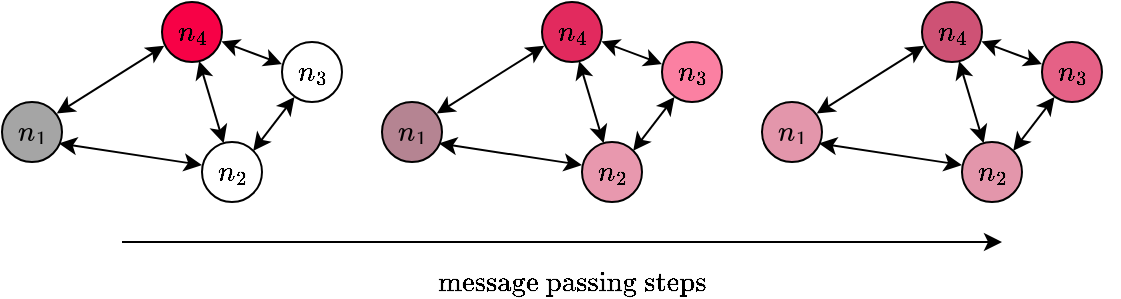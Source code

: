 <mxfile version="27.2.0">
  <diagram name="Seite-1" id="Po55Y_BufcHnfAnhSpAb">
    <mxGraphModel dx="815" dy="425" grid="1" gridSize="10" guides="1" tooltips="1" connect="1" arrows="1" fold="1" page="1" pageScale="1" pageWidth="827" pageHeight="1169" math="1" shadow="0">
      <root>
        <mxCell id="0" />
        <mxCell id="1" parent="0" />
        <mxCell id="Q3NMNvED9xeLhpk1xbPH-19" value="&lt;svg style=&quot;vertical-align: -0.339ex;&quot; xmlns:xlink=&quot;http://www.w3.org/1999/xlink&quot; viewBox=&quot;0 -442 1036.6 592&quot; role=&quot;img&quot; height=&quot;1.339ex&quot; width=&quot;2.345ex&quot; xmlns=&quot;http://www.w3.org/2000/svg&quot;&gt;&lt;defs&gt;&lt;path d=&quot;M21 287Q22 293 24 303T36 341T56 388T89 425T135 442Q171 442 195 424T225 390T231 369Q231 367 232 367L243 378Q304 442 382 442Q436 442 469 415T503 336T465 179T427 52Q427 26 444 26Q450 26 453 27Q482 32 505 65T540 145Q542 153 560 153Q580 153 580 145Q580 144 576 130Q568 101 554 73T508 17T439 -10Q392 -10 371 17T350 73Q350 92 386 193T423 345Q423 404 379 404H374Q288 404 229 303L222 291L189 157Q156 26 151 16Q138 -11 108 -11Q95 -11 87 -5T76 7T74 17Q74 30 112 180T152 343Q153 348 153 366Q153 405 129 405Q91 405 66 305Q60 285 60 284Q58 278 41 278H27Q21 284 21 287Z&quot; id=&quot;MJX-1-TEX-I-1D45B&quot;&gt;&lt;/path&gt;&lt;path d=&quot;M213 578L200 573Q186 568 160 563T102 556H83V602H102Q149 604 189 617T245 641T273 663Q275 666 285 666Q294 666 302 660V361L303 61Q310 54 315 52T339 48T401 46H427V0H416Q395 3 257 3Q121 3 100 0H88V46H114Q136 46 152 46T177 47T193 50T201 52T207 57T213 61V578Z&quot; id=&quot;MJX-1-TEX-N-31&quot;&gt;&lt;/path&gt;&lt;/defs&gt;&lt;g transform=&quot;scale(1,-1)&quot; stroke-width=&quot;0&quot; fill=&quot;currentColor&quot; stroke=&quot;currentColor&quot;&gt;&lt;g data-mml-node=&quot;math&quot;&gt;&lt;g data-mml-node=&quot;msub&quot;&gt;&lt;g data-mml-node=&quot;mi&quot;&gt;&lt;use xlink:href=&quot;#MJX-1-TEX-I-1D45B&quot; data-c=&quot;1D45B&quot;&gt;&lt;/use&gt;&lt;/g&gt;&lt;g transform=&quot;translate(633,-150) scale(0.707)&quot; data-mml-node=&quot;mn&quot;&gt;&lt;use xlink:href=&quot;#MJX-1-TEX-N-31&quot; data-c=&quot;31&quot;&gt;&lt;/use&gt;&lt;/g&gt;&lt;/g&gt;&lt;/g&gt;&lt;/g&gt;&lt;/svg&gt;" style="ellipse;whiteSpace=wrap;html=1;aspect=fixed;fillColor=light-dark(#a5a5a5, #ededed);" vertex="1" parent="1">
          <mxGeometry x="100" y="100" width="30" height="30" as="geometry" />
        </mxCell>
        <mxCell id="Q3NMNvED9xeLhpk1xbPH-22" value="$$n_2$$" style="ellipse;whiteSpace=wrap;html=1;aspect=fixed;strokeColor=default;align=center;verticalAlign=middle;fontFamily=Helvetica;fontSize=12;fontColor=default;fillColor=default;" vertex="1" parent="1">
          <mxGeometry x="200" y="120" width="30" height="30" as="geometry" />
        </mxCell>
        <mxCell id="Q3NMNvED9xeLhpk1xbPH-23" value="$$n_3$$" style="ellipse;whiteSpace=wrap;html=1;aspect=fixed;strokeColor=default;align=center;verticalAlign=middle;fontFamily=Helvetica;fontSize=12;fontColor=default;fillColor=default;" vertex="1" parent="1">
          <mxGeometry x="240" y="70" width="30" height="30" as="geometry" />
        </mxCell>
        <mxCell id="Q3NMNvED9xeLhpk1xbPH-24" value="$$n_4$$" style="ellipse;whiteSpace=wrap;html=1;aspect=fixed;strokeColor=default;align=center;verticalAlign=middle;fontFamily=Helvetica;fontSize=12;fontColor=default;fillColor=light-dark(#f70146, #ededed);" vertex="1" parent="1">
          <mxGeometry x="180" y="50" width="30" height="30" as="geometry" />
        </mxCell>
        <mxCell id="Q3NMNvED9xeLhpk1xbPH-25" value="" style="endArrow=classic;startArrow=classic;html=1;rounded=0;fontFamily=Helvetica;fontSize=12;fontColor=default;exitX=0.949;exitY=0.69;exitDx=0;exitDy=0;exitPerimeter=0;entryX=-0.002;entryY=0.384;entryDx=0;entryDy=0;entryPerimeter=0;" edge="1" parent="1" source="Q3NMNvED9xeLhpk1xbPH-19" target="Q3NMNvED9xeLhpk1xbPH-22">
          <mxGeometry width="50" height="50" relative="1" as="geometry">
            <mxPoint x="180" y="120" as="sourcePoint" />
            <mxPoint x="230" y="70" as="targetPoint" />
          </mxGeometry>
        </mxCell>
        <mxCell id="Q3NMNvED9xeLhpk1xbPH-26" value="" style="endArrow=classic;startArrow=classic;html=1;rounded=0;fontFamily=Helvetica;fontSize=12;fontColor=default;exitX=0.912;exitY=0.193;exitDx=0;exitDy=0;exitPerimeter=0;entryX=0.038;entryY=0.73;entryDx=0;entryDy=0;entryPerimeter=0;" edge="1" parent="1" source="Q3NMNvED9xeLhpk1xbPH-19" target="Q3NMNvED9xeLhpk1xbPH-24">
          <mxGeometry width="50" height="50" relative="1" as="geometry">
            <mxPoint x="160" y="110" as="sourcePoint" />
            <mxPoint x="230" y="120" as="targetPoint" />
          </mxGeometry>
        </mxCell>
        <mxCell id="Q3NMNvED9xeLhpk1xbPH-27" value="" style="endArrow=classic;startArrow=classic;html=1;rounded=0;fontFamily=Helvetica;fontSize=12;fontColor=default;entryX=0.619;entryY=0.986;entryDx=0;entryDy=0;entryPerimeter=0;" edge="1" parent="1" source="Q3NMNvED9xeLhpk1xbPH-22" target="Q3NMNvED9xeLhpk1xbPH-24">
          <mxGeometry width="50" height="50" relative="1" as="geometry">
            <mxPoint x="160" y="112" as="sourcePoint" />
            <mxPoint x="212" y="80" as="targetPoint" />
          </mxGeometry>
        </mxCell>
        <mxCell id="Q3NMNvED9xeLhpk1xbPH-28" value="" style="endArrow=classic;startArrow=classic;html=1;rounded=0;fontFamily=Helvetica;fontSize=12;fontColor=default;exitX=0.001;exitY=0.369;exitDx=0;exitDy=0;exitPerimeter=0;entryX=0.989;entryY=0.656;entryDx=0;entryDy=0;entryPerimeter=0;" edge="1" parent="1" source="Q3NMNvED9xeLhpk1xbPH-23" target="Q3NMNvED9xeLhpk1xbPH-24">
          <mxGeometry width="50" height="50" relative="1" as="geometry">
            <mxPoint x="222" y="110" as="sourcePoint" />
            <mxPoint x="210" y="70" as="targetPoint" />
          </mxGeometry>
        </mxCell>
        <mxCell id="Q3NMNvED9xeLhpk1xbPH-29" value="" style="endArrow=classic;startArrow=classic;html=1;rounded=0;fontFamily=Helvetica;fontSize=12;fontColor=default;entryX=1;entryY=0;entryDx=0;entryDy=0;exitX=0.208;exitY=0.918;exitDx=0;exitDy=0;exitPerimeter=0;" edge="1" parent="1" source="Q3NMNvED9xeLhpk1xbPH-23" target="Q3NMNvED9xeLhpk1xbPH-22">
          <mxGeometry width="50" height="50" relative="1" as="geometry">
            <mxPoint x="250" y="91" as="sourcePoint" />
            <mxPoint x="220" y="80" as="targetPoint" />
          </mxGeometry>
        </mxCell>
        <mxCell id="Q3NMNvED9xeLhpk1xbPH-39" value="&lt;svg style=&quot;vertical-align: -0.339ex;&quot; xmlns:xlink=&quot;http://www.w3.org/1999/xlink&quot; viewBox=&quot;0 -442 1036.6 592&quot; role=&quot;img&quot; height=&quot;1.339ex&quot; width=&quot;2.345ex&quot; xmlns=&quot;http://www.w3.org/2000/svg&quot;&gt;&lt;defs&gt;&lt;path d=&quot;M21 287Q22 293 24 303T36 341T56 388T89 425T135 442Q171 442 195 424T225 390T231 369Q231 367 232 367L243 378Q304 442 382 442Q436 442 469 415T503 336T465 179T427 52Q427 26 444 26Q450 26 453 27Q482 32 505 65T540 145Q542 153 560 153Q580 153 580 145Q580 144 576 130Q568 101 554 73T508 17T439 -10Q392 -10 371 17T350 73Q350 92 386 193T423 345Q423 404 379 404H374Q288 404 229 303L222 291L189 157Q156 26 151 16Q138 -11 108 -11Q95 -11 87 -5T76 7T74 17Q74 30 112 180T152 343Q153 348 153 366Q153 405 129 405Q91 405 66 305Q60 285 60 284Q58 278 41 278H27Q21 284 21 287Z&quot; id=&quot;MJX-1-TEX-I-1D45B&quot;&gt;&lt;/path&gt;&lt;path d=&quot;M213 578L200 573Q186 568 160 563T102 556H83V602H102Q149 604 189 617T245 641T273 663Q275 666 285 666Q294 666 302 660V361L303 61Q310 54 315 52T339 48T401 46H427V0H416Q395 3 257 3Q121 3 100 0H88V46H114Q136 46 152 46T177 47T193 50T201 52T207 57T213 61V578Z&quot; id=&quot;MJX-1-TEX-N-31&quot;&gt;&lt;/path&gt;&lt;/defs&gt;&lt;g transform=&quot;scale(1,-1)&quot; stroke-width=&quot;0&quot; fill=&quot;currentColor&quot; stroke=&quot;currentColor&quot;&gt;&lt;g data-mml-node=&quot;math&quot;&gt;&lt;g data-mml-node=&quot;msub&quot;&gt;&lt;g data-mml-node=&quot;mi&quot;&gt;&lt;use xlink:href=&quot;#MJX-1-TEX-I-1D45B&quot; data-c=&quot;1D45B&quot;&gt;&lt;/use&gt;&lt;/g&gt;&lt;g transform=&quot;translate(633,-150) scale(0.707)&quot; data-mml-node=&quot;mn&quot;&gt;&lt;use xlink:href=&quot;#MJX-1-TEX-N-31&quot; data-c=&quot;31&quot;&gt;&lt;/use&gt;&lt;/g&gt;&lt;/g&gt;&lt;/g&gt;&lt;/g&gt;&lt;/svg&gt;" style="ellipse;whiteSpace=wrap;html=1;aspect=fixed;fillColor=light-dark(#B58492,#EDEDED);" vertex="1" parent="1">
          <mxGeometry x="290" y="100" width="30" height="30" as="geometry" />
        </mxCell>
        <mxCell id="Q3NMNvED9xeLhpk1xbPH-40" value="$$n_2$$" style="ellipse;whiteSpace=wrap;html=1;aspect=fixed;strokeColor=default;align=center;verticalAlign=middle;fontFamily=Helvetica;fontSize=12;fontColor=default;fillColor=#E898AE;" vertex="1" parent="1">
          <mxGeometry x="390" y="120" width="30" height="30" as="geometry" />
        </mxCell>
        <mxCell id="Q3NMNvED9xeLhpk1xbPH-41" value="$$n_3$$" style="ellipse;whiteSpace=wrap;html=1;aspect=fixed;strokeColor=default;align=center;verticalAlign=middle;fontFamily=Helvetica;fontSize=12;fontColor=default;fillColor=light-dark(#FB80A2,#FEE6ED);" vertex="1" parent="1">
          <mxGeometry x="430" y="70" width="30" height="30" as="geometry" />
        </mxCell>
        <mxCell id="Q3NMNvED9xeLhpk1xbPH-42" value="$$n_4$$" style="ellipse;whiteSpace=wrap;html=1;aspect=fixed;strokeColor=default;align=center;verticalAlign=middle;fontFamily=Helvetica;fontSize=12;fontColor=default;fillColor=light-dark(#E22A5E,#EDEDED);" vertex="1" parent="1">
          <mxGeometry x="370" y="50" width="30" height="30" as="geometry" />
        </mxCell>
        <mxCell id="Q3NMNvED9xeLhpk1xbPH-43" value="" style="endArrow=classic;startArrow=classic;html=1;rounded=0;fontFamily=Helvetica;fontSize=12;fontColor=default;exitX=0.949;exitY=0.69;exitDx=0;exitDy=0;exitPerimeter=0;entryX=-0.002;entryY=0.384;entryDx=0;entryDy=0;entryPerimeter=0;" edge="1" parent="1" source="Q3NMNvED9xeLhpk1xbPH-39" target="Q3NMNvED9xeLhpk1xbPH-40">
          <mxGeometry width="50" height="50" relative="1" as="geometry">
            <mxPoint x="370" y="120" as="sourcePoint" />
            <mxPoint x="420" y="70" as="targetPoint" />
          </mxGeometry>
        </mxCell>
        <mxCell id="Q3NMNvED9xeLhpk1xbPH-44" value="" style="endArrow=classic;startArrow=classic;html=1;rounded=0;fontFamily=Helvetica;fontSize=12;fontColor=default;exitX=0.912;exitY=0.193;exitDx=0;exitDy=0;exitPerimeter=0;entryX=0.038;entryY=0.73;entryDx=0;entryDy=0;entryPerimeter=0;" edge="1" parent="1" source="Q3NMNvED9xeLhpk1xbPH-39" target="Q3NMNvED9xeLhpk1xbPH-42">
          <mxGeometry width="50" height="50" relative="1" as="geometry">
            <mxPoint x="350" y="110" as="sourcePoint" />
            <mxPoint x="420" y="120" as="targetPoint" />
          </mxGeometry>
        </mxCell>
        <mxCell id="Q3NMNvED9xeLhpk1xbPH-45" value="" style="endArrow=classic;startArrow=classic;html=1;rounded=0;fontFamily=Helvetica;fontSize=12;fontColor=default;entryX=0.619;entryY=0.986;entryDx=0;entryDy=0;entryPerimeter=0;" edge="1" parent="1" source="Q3NMNvED9xeLhpk1xbPH-40" target="Q3NMNvED9xeLhpk1xbPH-42">
          <mxGeometry width="50" height="50" relative="1" as="geometry">
            <mxPoint x="350" y="112" as="sourcePoint" />
            <mxPoint x="402" y="80" as="targetPoint" />
          </mxGeometry>
        </mxCell>
        <mxCell id="Q3NMNvED9xeLhpk1xbPH-46" value="" style="endArrow=classic;startArrow=classic;html=1;rounded=0;fontFamily=Helvetica;fontSize=12;fontColor=default;exitX=0.001;exitY=0.369;exitDx=0;exitDy=0;exitPerimeter=0;entryX=0.989;entryY=0.656;entryDx=0;entryDy=0;entryPerimeter=0;" edge="1" parent="1" source="Q3NMNvED9xeLhpk1xbPH-41" target="Q3NMNvED9xeLhpk1xbPH-42">
          <mxGeometry width="50" height="50" relative="1" as="geometry">
            <mxPoint x="412" y="110" as="sourcePoint" />
            <mxPoint x="400" y="70" as="targetPoint" />
          </mxGeometry>
        </mxCell>
        <mxCell id="Q3NMNvED9xeLhpk1xbPH-47" value="" style="endArrow=classic;startArrow=classic;html=1;rounded=0;fontFamily=Helvetica;fontSize=12;fontColor=default;entryX=1;entryY=0;entryDx=0;entryDy=0;exitX=0.208;exitY=0.918;exitDx=0;exitDy=0;exitPerimeter=0;" edge="1" parent="1" source="Q3NMNvED9xeLhpk1xbPH-41" target="Q3NMNvED9xeLhpk1xbPH-40">
          <mxGeometry width="50" height="50" relative="1" as="geometry">
            <mxPoint x="440" y="91" as="sourcePoint" />
            <mxPoint x="410" y="80" as="targetPoint" />
          </mxGeometry>
        </mxCell>
        <mxCell id="Q3NMNvED9xeLhpk1xbPH-48" value="" style="endArrow=classic;html=1;rounded=0;fontFamily=Helvetica;fontSize=12;fontColor=default;" edge="1" parent="1">
          <mxGeometry width="50" height="50" relative="1" as="geometry">
            <mxPoint x="160" y="170" as="sourcePoint" />
            <mxPoint x="600" y="170" as="targetPoint" />
          </mxGeometry>
        </mxCell>
        <mxCell id="Q3NMNvED9xeLhpk1xbPH-49" value="$$\text{message passing steps}$$" style="edgeLabel;html=1;align=center;verticalAlign=middle;resizable=0;points=[];strokeColor=default;fontFamily=Helvetica;fontSize=12;fontColor=default;fillColor=default;labelBackgroundColor=none;" vertex="1" connectable="0" parent="Q3NMNvED9xeLhpk1xbPH-48">
          <mxGeometry x="-0.12" y="1" relative="1" as="geometry">
            <mxPoint x="31" y="21" as="offset" />
          </mxGeometry>
        </mxCell>
        <mxCell id="Q3NMNvED9xeLhpk1xbPH-50" value="&lt;svg style=&quot;vertical-align: -0.339ex;&quot; xmlns:xlink=&quot;http://www.w3.org/1999/xlink&quot; viewBox=&quot;0 -442 1036.6 592&quot; role=&quot;img&quot; height=&quot;1.339ex&quot; width=&quot;2.345ex&quot; xmlns=&quot;http://www.w3.org/2000/svg&quot;&gt;&lt;defs&gt;&lt;path d=&quot;M21 287Q22 293 24 303T36 341T56 388T89 425T135 442Q171 442 195 424T225 390T231 369Q231 367 232 367L243 378Q304 442 382 442Q436 442 469 415T503 336T465 179T427 52Q427 26 444 26Q450 26 453 27Q482 32 505 65T540 145Q542 153 560 153Q580 153 580 145Q580 144 576 130Q568 101 554 73T508 17T439 -10Q392 -10 371 17T350 73Q350 92 386 193T423 345Q423 404 379 404H374Q288 404 229 303L222 291L189 157Q156 26 151 16Q138 -11 108 -11Q95 -11 87 -5T76 7T74 17Q74 30 112 180T152 343Q153 348 153 366Q153 405 129 405Q91 405 66 305Q60 285 60 284Q58 278 41 278H27Q21 284 21 287Z&quot; id=&quot;MJX-1-TEX-I-1D45B&quot;&gt;&lt;/path&gt;&lt;path d=&quot;M213 578L200 573Q186 568 160 563T102 556H83V602H102Q149 604 189 617T245 641T273 663Q275 666 285 666Q294 666 302 660V361L303 61Q310 54 315 52T339 48T401 46H427V0H416Q395 3 257 3Q121 3 100 0H88V46H114Q136 46 152 46T177 47T193 50T201 52T207 57T213 61V578Z&quot; id=&quot;MJX-1-TEX-N-31&quot;&gt;&lt;/path&gt;&lt;/defs&gt;&lt;g transform=&quot;scale(1,-1)&quot; stroke-width=&quot;0&quot; fill=&quot;currentColor&quot; stroke=&quot;currentColor&quot;&gt;&lt;g data-mml-node=&quot;math&quot;&gt;&lt;g data-mml-node=&quot;msub&quot;&gt;&lt;g data-mml-node=&quot;mi&quot;&gt;&lt;use xlink:href=&quot;#MJX-1-TEX-I-1D45B&quot; data-c=&quot;1D45B&quot;&gt;&lt;/use&gt;&lt;/g&gt;&lt;g transform=&quot;translate(633,-150) scale(0.707)&quot; data-mml-node=&quot;mn&quot;&gt;&lt;use xlink:href=&quot;#MJX-1-TEX-N-31&quot; data-c=&quot;31&quot;&gt;&lt;/use&gt;&lt;/g&gt;&lt;/g&gt;&lt;/g&gt;&lt;/g&gt;&lt;/svg&gt;" style="ellipse;whiteSpace=wrap;html=1;aspect=fixed;fillColor=light-dark(#E396AB,#EDEDED);" vertex="1" parent="1">
          <mxGeometry x="479.996" y="100" width="30" height="30" as="geometry" />
        </mxCell>
        <mxCell id="Q3NMNvED9xeLhpk1xbPH-51" value="$$n_2$$" style="ellipse;whiteSpace=wrap;html=1;aspect=fixed;strokeColor=default;align=center;verticalAlign=middle;fontFamily=Helvetica;fontSize=12;fontColor=default;fillColor=#E396AB;" vertex="1" parent="1">
          <mxGeometry x="579.996" y="120" width="30" height="30" as="geometry" />
        </mxCell>
        <mxCell id="Q3NMNvED9xeLhpk1xbPH-52" value="$$n_3$$" style="ellipse;whiteSpace=wrap;html=1;aspect=fixed;strokeColor=default;align=center;verticalAlign=middle;fontFamily=Helvetica;fontSize=12;fontColor=default;fillColor=light-dark(#E56186,#FEE6ED);" vertex="1" parent="1">
          <mxGeometry x="619.996" y="70" width="30" height="30" as="geometry" />
        </mxCell>
        <mxCell id="Q3NMNvED9xeLhpk1xbPH-53" value="$$n_4$$" style="ellipse;whiteSpace=wrap;html=1;aspect=fixed;strokeColor=default;align=center;verticalAlign=middle;fontFamily=Helvetica;fontSize=12;fontColor=default;fillColor=light-dark(#CE5275,#EDEDED);" vertex="1" parent="1">
          <mxGeometry x="559.996" y="50" width="30" height="30" as="geometry" />
        </mxCell>
        <mxCell id="Q3NMNvED9xeLhpk1xbPH-54" value="" style="endArrow=classic;startArrow=classic;html=1;rounded=0;fontFamily=Helvetica;fontSize=12;fontColor=default;exitX=0.949;exitY=0.69;exitDx=0;exitDy=0;exitPerimeter=0;entryX=-0.002;entryY=0.384;entryDx=0;entryDy=0;entryPerimeter=0;" edge="1" parent="1" source="Q3NMNvED9xeLhpk1xbPH-50" target="Q3NMNvED9xeLhpk1xbPH-51">
          <mxGeometry width="50" height="50" relative="1" as="geometry">
            <mxPoint x="559.996" y="120" as="sourcePoint" />
            <mxPoint x="609.996" y="70" as="targetPoint" />
          </mxGeometry>
        </mxCell>
        <mxCell id="Q3NMNvED9xeLhpk1xbPH-55" value="" style="endArrow=classic;startArrow=classic;html=1;rounded=0;fontFamily=Helvetica;fontSize=12;fontColor=default;exitX=0.912;exitY=0.193;exitDx=0;exitDy=0;exitPerimeter=0;entryX=0.038;entryY=0.73;entryDx=0;entryDy=0;entryPerimeter=0;" edge="1" parent="1" source="Q3NMNvED9xeLhpk1xbPH-50" target="Q3NMNvED9xeLhpk1xbPH-53">
          <mxGeometry width="50" height="50" relative="1" as="geometry">
            <mxPoint x="539.996" y="110" as="sourcePoint" />
            <mxPoint x="609.996" y="120" as="targetPoint" />
          </mxGeometry>
        </mxCell>
        <mxCell id="Q3NMNvED9xeLhpk1xbPH-56" value="" style="endArrow=classic;startArrow=classic;html=1;rounded=0;fontFamily=Helvetica;fontSize=12;fontColor=default;entryX=0.619;entryY=0.986;entryDx=0;entryDy=0;entryPerimeter=0;" edge="1" parent="1" source="Q3NMNvED9xeLhpk1xbPH-51" target="Q3NMNvED9xeLhpk1xbPH-53">
          <mxGeometry width="50" height="50" relative="1" as="geometry">
            <mxPoint x="539.996" y="112" as="sourcePoint" />
            <mxPoint x="591.996" y="80" as="targetPoint" />
          </mxGeometry>
        </mxCell>
        <mxCell id="Q3NMNvED9xeLhpk1xbPH-57" value="" style="endArrow=classic;startArrow=classic;html=1;rounded=0;fontFamily=Helvetica;fontSize=12;fontColor=default;exitX=0.001;exitY=0.369;exitDx=0;exitDy=0;exitPerimeter=0;entryX=0.989;entryY=0.656;entryDx=0;entryDy=0;entryPerimeter=0;" edge="1" parent="1" source="Q3NMNvED9xeLhpk1xbPH-52" target="Q3NMNvED9xeLhpk1xbPH-53">
          <mxGeometry width="50" height="50" relative="1" as="geometry">
            <mxPoint x="601.996" y="110" as="sourcePoint" />
            <mxPoint x="589.996" y="70" as="targetPoint" />
          </mxGeometry>
        </mxCell>
        <mxCell id="Q3NMNvED9xeLhpk1xbPH-58" value="" style="endArrow=classic;startArrow=classic;html=1;rounded=0;fontFamily=Helvetica;fontSize=12;fontColor=default;entryX=1;entryY=0;entryDx=0;entryDy=0;exitX=0.208;exitY=0.918;exitDx=0;exitDy=0;exitPerimeter=0;" edge="1" parent="1" source="Q3NMNvED9xeLhpk1xbPH-52" target="Q3NMNvED9xeLhpk1xbPH-51">
          <mxGeometry width="50" height="50" relative="1" as="geometry">
            <mxPoint x="629.996" y="91" as="sourcePoint" />
            <mxPoint x="599.996" y="80" as="targetPoint" />
          </mxGeometry>
        </mxCell>
      </root>
    </mxGraphModel>
  </diagram>
</mxfile>
